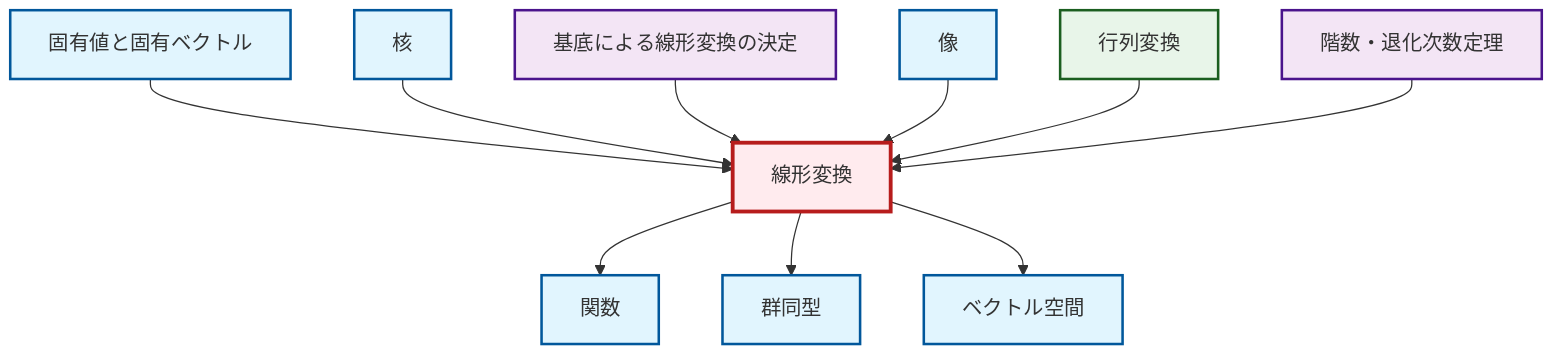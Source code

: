 graph TD
    classDef definition fill:#e1f5fe,stroke:#01579b,stroke-width:2px
    classDef theorem fill:#f3e5f5,stroke:#4a148c,stroke-width:2px
    classDef axiom fill:#fff3e0,stroke:#e65100,stroke-width:2px
    classDef example fill:#e8f5e9,stroke:#1b5e20,stroke-width:2px
    classDef current fill:#ffebee,stroke:#b71c1c,stroke-width:3px
    def-isomorphism["群同型"]:::definition
    thm-linear-transformation-basis["基底による線形変換の決定"]:::theorem
    def-kernel["核"]:::definition
    ex-matrix-transformation["行列変換"]:::example
    def-image["像"]:::definition
    def-function["関数"]:::definition
    def-eigenvalue-eigenvector["固有値と固有ベクトル"]:::definition
    thm-rank-nullity["階数・退化次数定理"]:::theorem
    def-linear-transformation["線形変換"]:::definition
    def-vector-space["ベクトル空間"]:::definition
    def-eigenvalue-eigenvector --> def-linear-transformation
    def-kernel --> def-linear-transformation
    def-linear-transformation --> def-function
    thm-linear-transformation-basis --> def-linear-transformation
    def-linear-transformation --> def-isomorphism
    def-image --> def-linear-transformation
    ex-matrix-transformation --> def-linear-transformation
    thm-rank-nullity --> def-linear-transformation
    def-linear-transformation --> def-vector-space
    class def-linear-transformation current